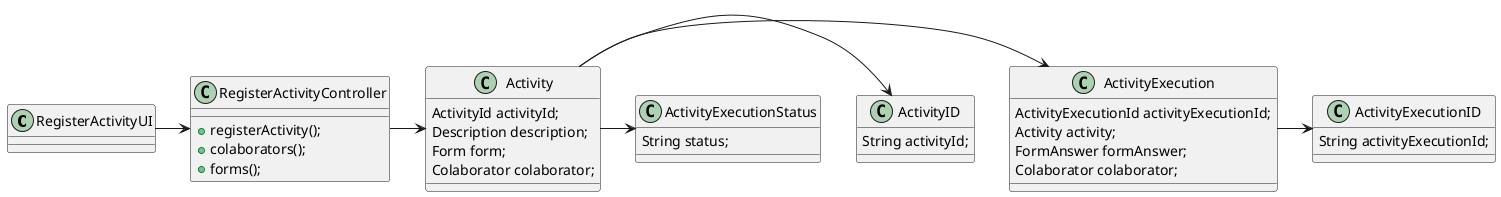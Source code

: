 @startuml
'https://plantuml.com/class-diagram

class RegisterActivityUI {
}

class RegisterActivityController {
    +registerActivity();
    +colaborators();
    +forms();
}

class Activity{
    ActivityId activityId;
    Description description;
    Form form;
    Colaborator colaborator;
}

class ActivityExecution{
    ActivityExecutionId activityExecutionId;
    Activity activity;
    FormAnswer formAnswer;
    Colaborator colaborator;
}

class ActivityExecutionID{
    String activityExecutionId;
}

class ActivityExecutionStatus{
    String status;
}

class ActivityID{
    String activityId;
}


RegisterActivityUI -> RegisterActivityController
RegisterActivityController -> Activity

Activity -> ActivityExecution
Activity -> ActivityID
Activity -> ActivityExecutionStatus
ActivityExecution -> ActivityExecutionID

@enduml